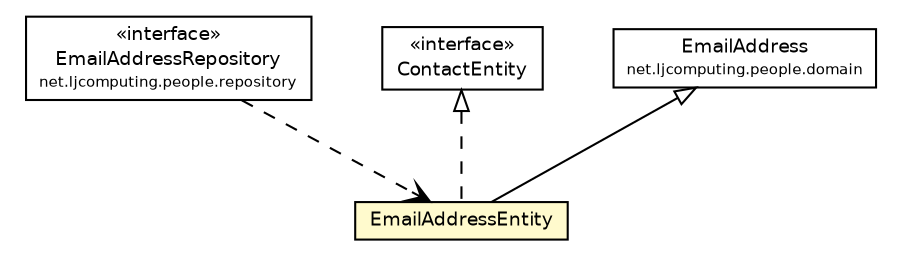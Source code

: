 #!/usr/local/bin/dot
#
# Class diagram 
# Generated by UMLGraph version R5_6 (http://www.umlgraph.org/)
#

digraph G {
	edge [fontname="Helvetica",fontsize=10,labelfontname="Helvetica",labelfontsize=10];
	node [fontname="Helvetica",fontsize=10,shape=plaintext];
	nodesep=0.25;
	ranksep=0.5;
	// net.ljcomputing.people.repository.EmailAddressRepository
	c629 [label=<<table title="net.ljcomputing.people.repository.EmailAddressRepository" border="0" cellborder="1" cellspacing="0" cellpadding="2" port="p" href="../repository/EmailAddressRepository.html">
		<tr><td><table border="0" cellspacing="0" cellpadding="1">
<tr><td align="center" balign="center"> &#171;interface&#187; </td></tr>
<tr><td align="center" balign="center"> EmailAddressRepository </td></tr>
<tr><td align="center" balign="center"><font point-size="7.0"> net.ljcomputing.people.repository </font></td></tr>
		</table></td></tr>
		</table>>, URL="../repository/EmailAddressRepository.html", fontname="Helvetica", fontcolor="black", fontsize=9.0];
	// net.ljcomputing.people.entity.ContactEntity
	c635 [label=<<table title="net.ljcomputing.people.entity.ContactEntity" border="0" cellborder="1" cellspacing="0" cellpadding="2" port="p" href="./ContactEntity.html">
		<tr><td><table border="0" cellspacing="0" cellpadding="1">
<tr><td align="center" balign="center"> &#171;interface&#187; </td></tr>
<tr><td align="center" balign="center"> ContactEntity </td></tr>
		</table></td></tr>
		</table>>, URL="./ContactEntity.html", fontname="Helvetica", fontcolor="black", fontsize=9.0];
	// net.ljcomputing.people.entity.EmailAddressEntity
	c637 [label=<<table title="net.ljcomputing.people.entity.EmailAddressEntity" border="0" cellborder="1" cellspacing="0" cellpadding="2" port="p" bgcolor="lemonChiffon" href="./EmailAddressEntity.html">
		<tr><td><table border="0" cellspacing="0" cellpadding="1">
<tr><td align="center" balign="center"> EmailAddressEntity </td></tr>
		</table></td></tr>
		</table>>, URL="./EmailAddressEntity.html", fontname="Helvetica", fontcolor="black", fontsize=9.0];
	// net.ljcomputing.people.domain.EmailAddress
	c652 [label=<<table title="net.ljcomputing.people.domain.EmailAddress" border="0" cellborder="1" cellspacing="0" cellpadding="2" port="p" href="../domain/EmailAddress.html">
		<tr><td><table border="0" cellspacing="0" cellpadding="1">
<tr><td align="center" balign="center"> EmailAddress </td></tr>
<tr><td align="center" balign="center"><font point-size="7.0"> net.ljcomputing.people.domain </font></td></tr>
		</table></td></tr>
		</table>>, URL="../domain/EmailAddress.html", fontname="Helvetica", fontcolor="black", fontsize=9.0];
	//net.ljcomputing.people.entity.EmailAddressEntity extends net.ljcomputing.people.domain.EmailAddress
	c652:p -> c637:p [dir=back,arrowtail=empty];
	//net.ljcomputing.people.entity.EmailAddressEntity implements net.ljcomputing.people.entity.ContactEntity
	c635:p -> c637:p [dir=back,arrowtail=empty,style=dashed];
	// net.ljcomputing.people.repository.EmailAddressRepository DEPEND net.ljcomputing.people.entity.EmailAddressEntity
	c629:p -> c637:p [taillabel="", label="", headlabel="", fontname="Helvetica", fontcolor="black", fontsize=10.0, color="black", arrowhead=open, style=dashed];
}

